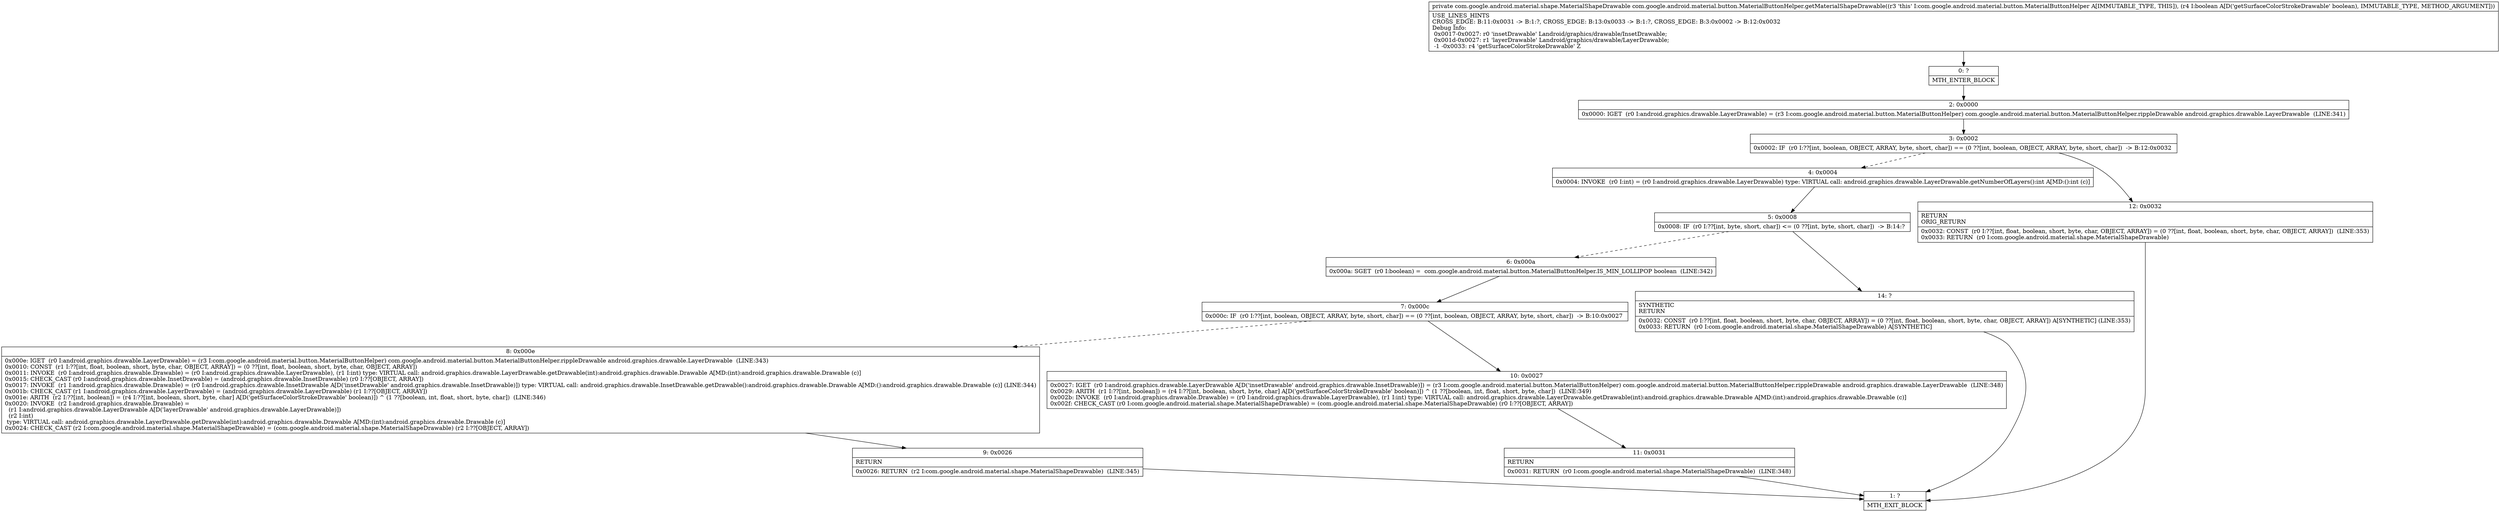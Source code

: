 digraph "CFG forcom.google.android.material.button.MaterialButtonHelper.getMaterialShapeDrawable(Z)Lcom\/google\/android\/material\/shape\/MaterialShapeDrawable;" {
Node_0 [shape=record,label="{0\:\ ?|MTH_ENTER_BLOCK\l}"];
Node_2 [shape=record,label="{2\:\ 0x0000|0x0000: IGET  (r0 I:android.graphics.drawable.LayerDrawable) = (r3 I:com.google.android.material.button.MaterialButtonHelper) com.google.android.material.button.MaterialButtonHelper.rippleDrawable android.graphics.drawable.LayerDrawable  (LINE:341)\l}"];
Node_3 [shape=record,label="{3\:\ 0x0002|0x0002: IF  (r0 I:??[int, boolean, OBJECT, ARRAY, byte, short, char]) == (0 ??[int, boolean, OBJECT, ARRAY, byte, short, char])  \-\> B:12:0x0032 \l}"];
Node_4 [shape=record,label="{4\:\ 0x0004|0x0004: INVOKE  (r0 I:int) = (r0 I:android.graphics.drawable.LayerDrawable) type: VIRTUAL call: android.graphics.drawable.LayerDrawable.getNumberOfLayers():int A[MD:():int (c)]\l}"];
Node_5 [shape=record,label="{5\:\ 0x0008|0x0008: IF  (r0 I:??[int, byte, short, char]) \<= (0 ??[int, byte, short, char])  \-\> B:14:? \l}"];
Node_6 [shape=record,label="{6\:\ 0x000a|0x000a: SGET  (r0 I:boolean) =  com.google.android.material.button.MaterialButtonHelper.IS_MIN_LOLLIPOP boolean  (LINE:342)\l}"];
Node_7 [shape=record,label="{7\:\ 0x000c|0x000c: IF  (r0 I:??[int, boolean, OBJECT, ARRAY, byte, short, char]) == (0 ??[int, boolean, OBJECT, ARRAY, byte, short, char])  \-\> B:10:0x0027 \l}"];
Node_8 [shape=record,label="{8\:\ 0x000e|0x000e: IGET  (r0 I:android.graphics.drawable.LayerDrawable) = (r3 I:com.google.android.material.button.MaterialButtonHelper) com.google.android.material.button.MaterialButtonHelper.rippleDrawable android.graphics.drawable.LayerDrawable  (LINE:343)\l0x0010: CONST  (r1 I:??[int, float, boolean, short, byte, char, OBJECT, ARRAY]) = (0 ??[int, float, boolean, short, byte, char, OBJECT, ARRAY]) \l0x0011: INVOKE  (r0 I:android.graphics.drawable.Drawable) = (r0 I:android.graphics.drawable.LayerDrawable), (r1 I:int) type: VIRTUAL call: android.graphics.drawable.LayerDrawable.getDrawable(int):android.graphics.drawable.Drawable A[MD:(int):android.graphics.drawable.Drawable (c)]\l0x0015: CHECK_CAST (r0 I:android.graphics.drawable.InsetDrawable) = (android.graphics.drawable.InsetDrawable) (r0 I:??[OBJECT, ARRAY]) \l0x0017: INVOKE  (r1 I:android.graphics.drawable.Drawable) = (r0 I:android.graphics.drawable.InsetDrawable A[D('insetDrawable' android.graphics.drawable.InsetDrawable)]) type: VIRTUAL call: android.graphics.drawable.InsetDrawable.getDrawable():android.graphics.drawable.Drawable A[MD:():android.graphics.drawable.Drawable (c)] (LINE:344)\l0x001b: CHECK_CAST (r1 I:android.graphics.drawable.LayerDrawable) = (android.graphics.drawable.LayerDrawable) (r1 I:??[OBJECT, ARRAY]) \l0x001e: ARITH  (r2 I:??[int, boolean]) = (r4 I:??[int, boolean, short, byte, char] A[D('getSurfaceColorStrokeDrawable' boolean)]) ^ (1 ??[boolean, int, float, short, byte, char])  (LINE:346)\l0x0020: INVOKE  (r2 I:android.graphics.drawable.Drawable) = \l  (r1 I:android.graphics.drawable.LayerDrawable A[D('layerDrawable' android.graphics.drawable.LayerDrawable)])\l  (r2 I:int)\l type: VIRTUAL call: android.graphics.drawable.LayerDrawable.getDrawable(int):android.graphics.drawable.Drawable A[MD:(int):android.graphics.drawable.Drawable (c)]\l0x0024: CHECK_CAST (r2 I:com.google.android.material.shape.MaterialShapeDrawable) = (com.google.android.material.shape.MaterialShapeDrawable) (r2 I:??[OBJECT, ARRAY]) \l}"];
Node_9 [shape=record,label="{9\:\ 0x0026|RETURN\l|0x0026: RETURN  (r2 I:com.google.android.material.shape.MaterialShapeDrawable)  (LINE:345)\l}"];
Node_1 [shape=record,label="{1\:\ ?|MTH_EXIT_BLOCK\l}"];
Node_10 [shape=record,label="{10\:\ 0x0027|0x0027: IGET  (r0 I:android.graphics.drawable.LayerDrawable A[D('insetDrawable' android.graphics.drawable.InsetDrawable)]) = (r3 I:com.google.android.material.button.MaterialButtonHelper) com.google.android.material.button.MaterialButtonHelper.rippleDrawable android.graphics.drawable.LayerDrawable  (LINE:348)\l0x0029: ARITH  (r1 I:??[int, boolean]) = (r4 I:??[int, boolean, short, byte, char] A[D('getSurfaceColorStrokeDrawable' boolean)]) ^ (1 ??[boolean, int, float, short, byte, char])  (LINE:349)\l0x002b: INVOKE  (r0 I:android.graphics.drawable.Drawable) = (r0 I:android.graphics.drawable.LayerDrawable), (r1 I:int) type: VIRTUAL call: android.graphics.drawable.LayerDrawable.getDrawable(int):android.graphics.drawable.Drawable A[MD:(int):android.graphics.drawable.Drawable (c)]\l0x002f: CHECK_CAST (r0 I:com.google.android.material.shape.MaterialShapeDrawable) = (com.google.android.material.shape.MaterialShapeDrawable) (r0 I:??[OBJECT, ARRAY]) \l}"];
Node_11 [shape=record,label="{11\:\ 0x0031|RETURN\l|0x0031: RETURN  (r0 I:com.google.android.material.shape.MaterialShapeDrawable)  (LINE:348)\l}"];
Node_14 [shape=record,label="{14\:\ ?|SYNTHETIC\lRETURN\l|0x0032: CONST  (r0 I:??[int, float, boolean, short, byte, char, OBJECT, ARRAY]) = (0 ??[int, float, boolean, short, byte, char, OBJECT, ARRAY]) A[SYNTHETIC] (LINE:353)\l0x0033: RETURN  (r0 I:com.google.android.material.shape.MaterialShapeDrawable) A[SYNTHETIC]\l}"];
Node_12 [shape=record,label="{12\:\ 0x0032|RETURN\lORIG_RETURN\l|0x0032: CONST  (r0 I:??[int, float, boolean, short, byte, char, OBJECT, ARRAY]) = (0 ??[int, float, boolean, short, byte, char, OBJECT, ARRAY])  (LINE:353)\l0x0033: RETURN  (r0 I:com.google.android.material.shape.MaterialShapeDrawable) \l}"];
MethodNode[shape=record,label="{private com.google.android.material.shape.MaterialShapeDrawable com.google.android.material.button.MaterialButtonHelper.getMaterialShapeDrawable((r3 'this' I:com.google.android.material.button.MaterialButtonHelper A[IMMUTABLE_TYPE, THIS]), (r4 I:boolean A[D('getSurfaceColorStrokeDrawable' boolean), IMMUTABLE_TYPE, METHOD_ARGUMENT]))  | USE_LINES_HINTS\lCROSS_EDGE: B:11:0x0031 \-\> B:1:?, CROSS_EDGE: B:13:0x0033 \-\> B:1:?, CROSS_EDGE: B:3:0x0002 \-\> B:12:0x0032\lDebug Info:\l  0x0017\-0x0027: r0 'insetDrawable' Landroid\/graphics\/drawable\/InsetDrawable;\l  0x001d\-0x0027: r1 'layerDrawable' Landroid\/graphics\/drawable\/LayerDrawable;\l  \-1 \-0x0033: r4 'getSurfaceColorStrokeDrawable' Z\l}"];
MethodNode -> Node_0;Node_0 -> Node_2;
Node_2 -> Node_3;
Node_3 -> Node_4[style=dashed];
Node_3 -> Node_12;
Node_4 -> Node_5;
Node_5 -> Node_6[style=dashed];
Node_5 -> Node_14;
Node_6 -> Node_7;
Node_7 -> Node_8[style=dashed];
Node_7 -> Node_10;
Node_8 -> Node_9;
Node_9 -> Node_1;
Node_10 -> Node_11;
Node_11 -> Node_1;
Node_14 -> Node_1;
Node_12 -> Node_1;
}

